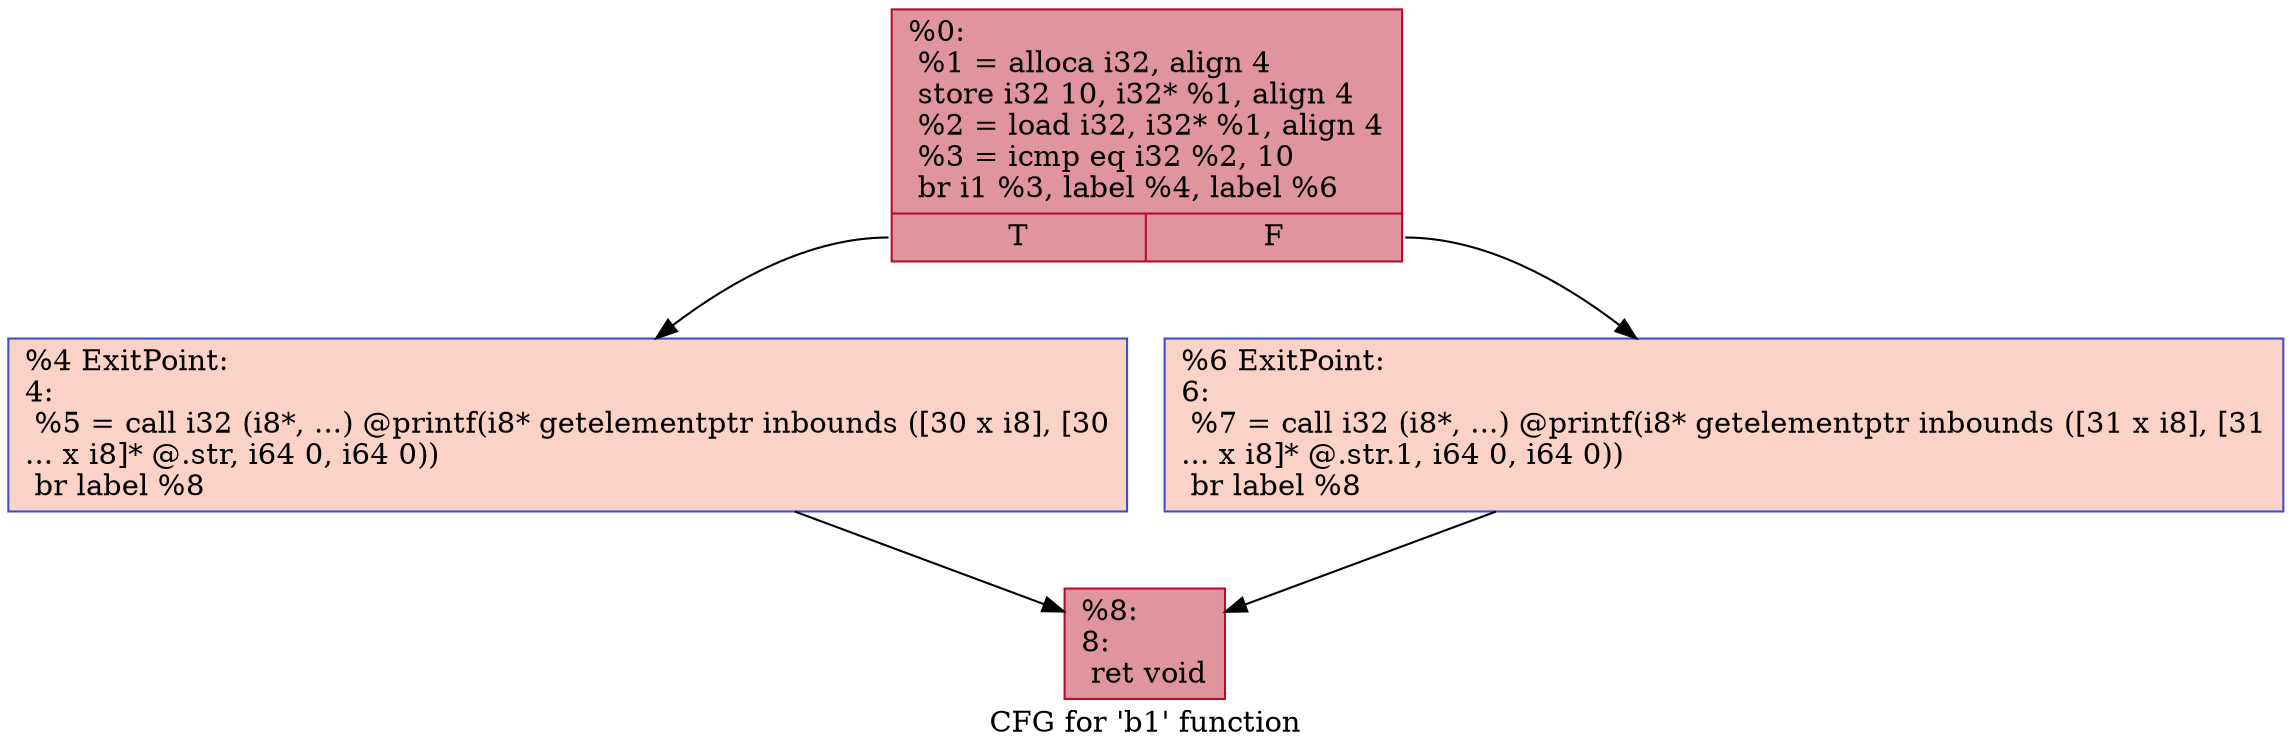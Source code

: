 digraph "CFG for 'b1' function" {
	label="CFG for 'b1' function";

	Node0x5638be053b20 [shape=record,color="#b70d28ff", style=filled, fillcolor="#b70d2870",label="{%0:\l  %1 = alloca i32, align 4\l  store i32 10, i32* %1, align 4\l  %2 = load i32, i32* %1, align 4\l  %3 = icmp eq i32 %2, 10\l  br i1 %3, label %4, label %6\l|{<s0>T|<s1>F}}"];
	Node0x5638be053b20:s0 -> Node0x5638be054350;
	Node0x5638be053b20:s1 -> Node0x5638be0543a0;
	Node0x5638be054350 [shape=record,color="#3d50c3ff", style=filled, fillcolor="#f59c7d70",label="{%4 ExitPoint:\l4:                                                \l  %5 = call i32 (i8*, ...) @printf(i8* getelementptr inbounds ([30 x i8], [30\l... x i8]* @.str, i64 0, i64 0))\l  br label %8\l}"];
	Node0x5638be054350 -> Node0x5638be0548c0;
	Node0x5638be0543a0 [shape=record,color="#3d50c3ff", style=filled, fillcolor="#f59c7d70",label="{%6 ExitPoint:\l6:                                                \l  %7 = call i32 (i8*, ...) @printf(i8* getelementptr inbounds ([31 x i8], [31\l... x i8]* @.str.1, i64 0, i64 0))\l  br label %8\l}"];
	Node0x5638be0543a0 -> Node0x5638be0548c0;
	Node0x5638be0548c0 [shape=record,color="#b70d28ff", style=filled, fillcolor="#b70d2870",label="{%8:\l8:                                                \l  ret void\l}"];
}
